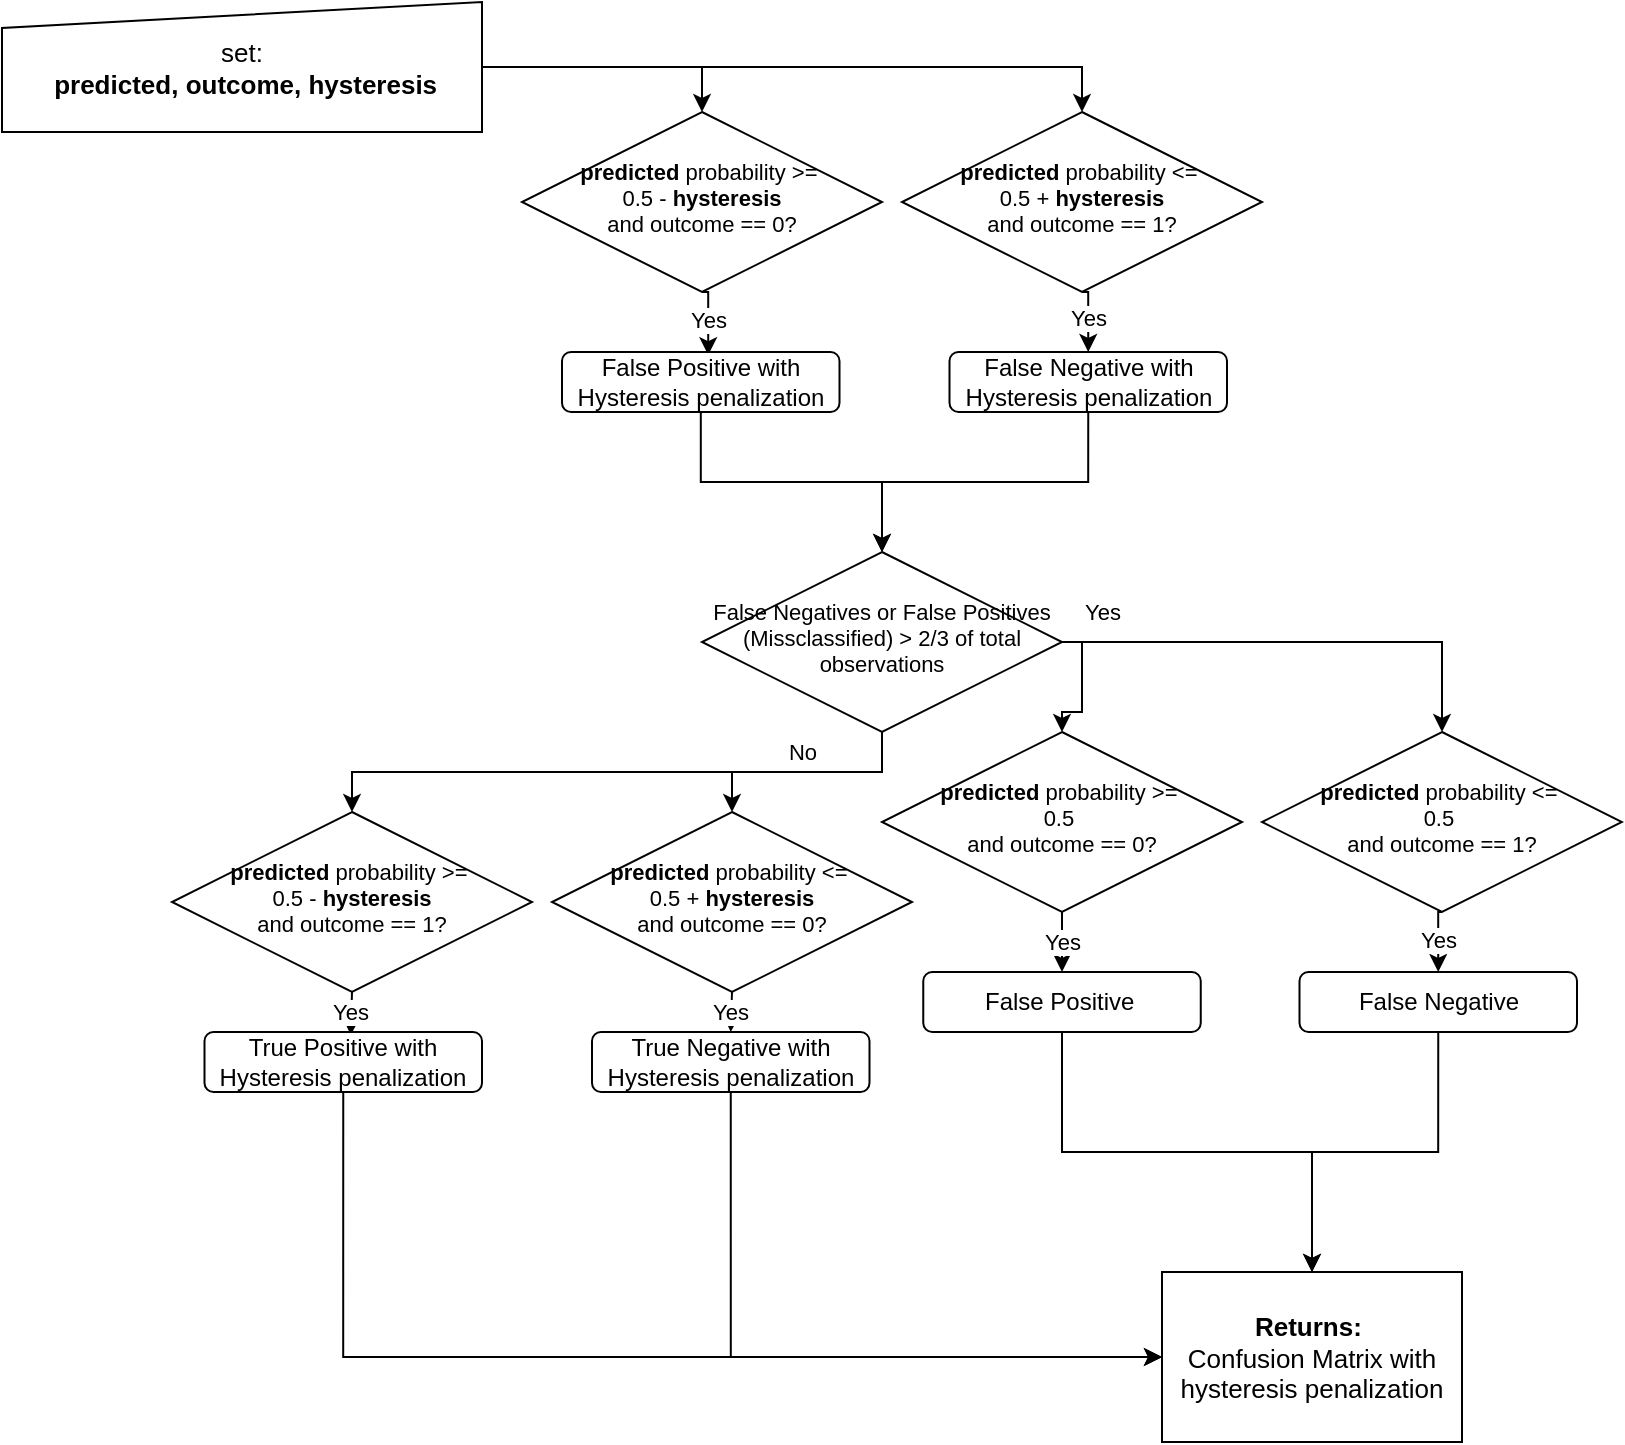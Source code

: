 <mxfile version="13.2.4" type="device"><diagram id="C5RBs43oDa-KdzZeNtuy" name="Page-1"><mxGraphModel dx="2170" dy="1083" grid="1" gridSize="10" guides="1" tooltips="1" connect="1" arrows="1" fold="1" page="1" pageScale="1" pageWidth="827" pageHeight="1169" math="0" shadow="0"><root><mxCell id="WIyWlLk6GJQsqaUBKTNV-0"/><mxCell id="WIyWlLk6GJQsqaUBKTNV-1" parent="WIyWlLk6GJQsqaUBKTNV-0"/><mxCell id="ZAXd9lhqLEPcISf-qFOi-10" style="edgeStyle=orthogonalEdgeStyle;rounded=0;orthogonalLoop=1;jettySize=auto;html=1;exitX=1;exitY=0.5;exitDx=0;exitDy=0;entryX=0.5;entryY=0;entryDx=0;entryDy=0;" edge="1" parent="WIyWlLk6GJQsqaUBKTNV-1" source="8WE-vLWHlXOwc0lJWA4Y-4" target="ZAXd9lhqLEPcISf-qFOi-7"><mxGeometry relative="1" as="geometry"/></mxCell><mxCell id="ZAXd9lhqLEPcISf-qFOi-11" style="edgeStyle=orthogonalEdgeStyle;rounded=0;orthogonalLoop=1;jettySize=auto;html=1;entryX=0.5;entryY=0;entryDx=0;entryDy=0;" edge="1" parent="WIyWlLk6GJQsqaUBKTNV-1" source="8WE-vLWHlXOwc0lJWA4Y-4" target="ZAXd9lhqLEPcISf-qFOi-9"><mxGeometry relative="1" as="geometry"/></mxCell><mxCell id="8WE-vLWHlXOwc0lJWA4Y-4" value="&lt;font style=&quot;font-size: 13px&quot;&gt;set:&lt;br&gt;&amp;nbsp;&lt;b&gt;predicted, outcome, hysteresis&lt;/b&gt;&lt;/font&gt;" style="shape=manualInput;whiteSpace=wrap;html=1;rounded=0;comic=0;spacing=1;size=13;fontSize=13;" parent="WIyWlLk6GJQsqaUBKTNV-1" vertex="1"><mxGeometry x="10" y="15" width="240" height="65" as="geometry"/></mxCell><mxCell id="ZAXd9lhqLEPcISf-qFOi-21" style="edgeStyle=orthogonalEdgeStyle;rounded=0;orthogonalLoop=1;jettySize=auto;html=1;exitX=1;exitY=0.5;exitDx=0;exitDy=0;entryX=0.5;entryY=0;entryDx=0;entryDy=0;" edge="1" parent="WIyWlLk6GJQsqaUBKTNV-1" source="8WE-vLWHlXOwc0lJWA4Y-12" target="ZAXd9lhqLEPcISf-qFOi-19"><mxGeometry relative="1" as="geometry"><Array as="points"><mxPoint x="550" y="335"/><mxPoint x="550" y="370"/><mxPoint x="540" y="370"/></Array></mxGeometry></mxCell><mxCell id="ZAXd9lhqLEPcISf-qFOi-29" value="No" style="edgeStyle=orthogonalEdgeStyle;rounded=0;orthogonalLoop=1;jettySize=auto;html=1;exitX=0.5;exitY=1;exitDx=0;exitDy=0;entryX=0.5;entryY=0;entryDx=0;entryDy=0;" edge="1" parent="WIyWlLk6GJQsqaUBKTNV-1" source="8WE-vLWHlXOwc0lJWA4Y-12" target="ZAXd9lhqLEPcISf-qFOi-24"><mxGeometry x="-0.607" y="-10" relative="1" as="geometry"><mxPoint as="offset"/></mxGeometry></mxCell><mxCell id="ZAXd9lhqLEPcISf-qFOi-31" value="Yes" style="edgeStyle=orthogonalEdgeStyle;rounded=0;orthogonalLoop=1;jettySize=auto;html=1;entryX=0.5;entryY=0;entryDx=0;entryDy=0;" edge="1" parent="WIyWlLk6GJQsqaUBKTNV-1" source="8WE-vLWHlXOwc0lJWA4Y-12" target="ZAXd9lhqLEPcISf-qFOi-20"><mxGeometry x="-0.83" y="15" relative="1" as="geometry"><mxPoint as="offset"/></mxGeometry></mxCell><mxCell id="ZAXd9lhqLEPcISf-qFOi-37" style="edgeStyle=orthogonalEdgeStyle;rounded=0;orthogonalLoop=1;jettySize=auto;html=1;exitX=0.5;exitY=1;exitDx=0;exitDy=0;" edge="1" parent="WIyWlLk6GJQsqaUBKTNV-1" source="8WE-vLWHlXOwc0lJWA4Y-12" target="ZAXd9lhqLEPcISf-qFOi-26"><mxGeometry relative="1" as="geometry"/></mxCell><mxCell id="8WE-vLWHlXOwc0lJWA4Y-12" value="False Negatives or False Positives (Missclassified) &amp;gt; 2/3 of total observations" style="rhombus;whiteSpace=wrap;html=1;shadow=0;fontFamily=Helvetica;fontSize=11;align=center;strokeWidth=1;spacing=6;spacingTop=-4;" parent="WIyWlLk6GJQsqaUBKTNV-1" vertex="1"><mxGeometry x="360" y="290" width="180" height="90" as="geometry"/></mxCell><mxCell id="8WE-vLWHlXOwc0lJWA4Y-49" value="&lt;font style=&quot;font-size: 13px&quot;&gt;&lt;b style=&quot;font-size: 13px&quot;&gt;Returns:&amp;nbsp;&lt;br style=&quot;font-size: 13px&quot;&gt;&lt;/b&gt;Confusion Matrix with hysteresis penalization&lt;br&gt;&lt;/font&gt;" style="rounded=0;whiteSpace=wrap;html=1;comic=0;fontSize=13;" parent="WIyWlLk6GJQsqaUBKTNV-1" vertex="1"><mxGeometry x="590" y="650" width="150" height="85" as="geometry"/></mxCell><mxCell id="ZAXd9lhqLEPcISf-qFOi-14" value="Yes" style="edgeStyle=orthogonalEdgeStyle;rounded=0;orthogonalLoop=1;jettySize=auto;html=1;exitX=0.5;exitY=1;exitDx=0;exitDy=0;entryX=0.527;entryY=0.052;entryDx=0;entryDy=0;entryPerimeter=0;" edge="1" parent="WIyWlLk6GJQsqaUBKTNV-1" source="ZAXd9lhqLEPcISf-qFOi-7" target="ZAXd9lhqLEPcISf-qFOi-13"><mxGeometry relative="1" as="geometry"/></mxCell><mxCell id="ZAXd9lhqLEPcISf-qFOi-7" value="&lt;b&gt;predicted&lt;/b&gt; probability &amp;gt;=&amp;nbsp;&lt;br&gt;0.5 - &lt;b&gt;hysteresis&lt;br&gt;&lt;/b&gt;and outcome == 0?" style="rhombus;whiteSpace=wrap;html=1;shadow=0;fontFamily=Helvetica;fontSize=11;align=center;strokeWidth=1;spacing=6;spacingTop=-4;" vertex="1" parent="WIyWlLk6GJQsqaUBKTNV-1"><mxGeometry x="270" y="70" width="180" height="90" as="geometry"/></mxCell><mxCell id="ZAXd9lhqLEPcISf-qFOi-16" value="Yes" style="edgeStyle=orthogonalEdgeStyle;rounded=0;orthogonalLoop=1;jettySize=auto;html=1;exitX=0.5;exitY=1;exitDx=0;exitDy=0;entryX=0.5;entryY=0;entryDx=0;entryDy=0;" edge="1" parent="WIyWlLk6GJQsqaUBKTNV-1" source="ZAXd9lhqLEPcISf-qFOi-9" target="ZAXd9lhqLEPcISf-qFOi-15"><mxGeometry relative="1" as="geometry"/></mxCell><mxCell id="ZAXd9lhqLEPcISf-qFOi-9" value="&lt;b&gt;predicted&lt;/b&gt; probability &amp;lt;=&amp;nbsp;&lt;br&gt;0.5 +&amp;nbsp;&lt;b&gt;hysteresis&lt;br&gt;&lt;/b&gt;and outcome == 1?" style="rhombus;whiteSpace=wrap;html=1;shadow=0;fontFamily=Helvetica;fontSize=11;align=center;strokeWidth=1;spacing=6;spacingTop=-4;" vertex="1" parent="WIyWlLk6GJQsqaUBKTNV-1"><mxGeometry x="460" y="70" width="180" height="90" as="geometry"/></mxCell><mxCell id="ZAXd9lhqLEPcISf-qFOi-18" style="edgeStyle=orthogonalEdgeStyle;rounded=0;orthogonalLoop=1;jettySize=auto;html=1;entryX=0.5;entryY=0;entryDx=0;entryDy=0;" edge="1" parent="WIyWlLk6GJQsqaUBKTNV-1" source="ZAXd9lhqLEPcISf-qFOi-13" target="8WE-vLWHlXOwc0lJWA4Y-12"><mxGeometry relative="1" as="geometry"/></mxCell><mxCell id="ZAXd9lhqLEPcISf-qFOi-13" value="False Positive with Hysteresis penalization" style="rounded=1;whiteSpace=wrap;html=1;fontSize=12;glass=0;strokeWidth=1;shadow=0;" vertex="1" parent="WIyWlLk6GJQsqaUBKTNV-1"><mxGeometry x="290" y="190" width="138.75" height="30" as="geometry"/></mxCell><mxCell id="ZAXd9lhqLEPcISf-qFOi-17" style="edgeStyle=orthogonalEdgeStyle;rounded=0;orthogonalLoop=1;jettySize=auto;html=1;exitX=0.5;exitY=1;exitDx=0;exitDy=0;entryX=0.5;entryY=0;entryDx=0;entryDy=0;" edge="1" parent="WIyWlLk6GJQsqaUBKTNV-1" source="ZAXd9lhqLEPcISf-qFOi-15" target="8WE-vLWHlXOwc0lJWA4Y-12"><mxGeometry relative="1" as="geometry"/></mxCell><mxCell id="ZAXd9lhqLEPcISf-qFOi-15" value="False Negative with Hysteresis penalization" style="rounded=1;whiteSpace=wrap;html=1;fontSize=12;glass=0;strokeWidth=1;shadow=0;" vertex="1" parent="WIyWlLk6GJQsqaUBKTNV-1"><mxGeometry x="483.75" y="190" width="138.75" height="30" as="geometry"/></mxCell><mxCell id="ZAXd9lhqLEPcISf-qFOi-34" value="Yes" style="edgeStyle=orthogonalEdgeStyle;rounded=0;orthogonalLoop=1;jettySize=auto;html=1;exitX=0.5;exitY=1;exitDx=0;exitDy=0;entryX=0.5;entryY=0;entryDx=0;entryDy=0;" edge="1" parent="WIyWlLk6GJQsqaUBKTNV-1" source="ZAXd9lhqLEPcISf-qFOi-19" target="ZAXd9lhqLEPcISf-qFOi-32"><mxGeometry relative="1" as="geometry"/></mxCell><mxCell id="ZAXd9lhqLEPcISf-qFOi-19" value="&lt;b&gt;predicted&lt;/b&gt; probability &amp;gt;=&amp;nbsp;&lt;br&gt;0.5&amp;nbsp;&lt;b&gt;&lt;br&gt;&lt;/b&gt;and outcome == 0?" style="rhombus;whiteSpace=wrap;html=1;shadow=0;fontFamily=Helvetica;fontSize=11;align=center;strokeWidth=1;spacing=6;spacingTop=-4;" vertex="1" parent="WIyWlLk6GJQsqaUBKTNV-1"><mxGeometry x="450" y="380" width="180" height="90" as="geometry"/></mxCell><mxCell id="ZAXd9lhqLEPcISf-qFOi-35" value="Yes" style="edgeStyle=orthogonalEdgeStyle;rounded=0;orthogonalLoop=1;jettySize=auto;html=1;exitX=0.5;exitY=1;exitDx=0;exitDy=0;entryX=0.5;entryY=0;entryDx=0;entryDy=0;" edge="1" parent="WIyWlLk6GJQsqaUBKTNV-1" source="ZAXd9lhqLEPcISf-qFOi-20" target="ZAXd9lhqLEPcISf-qFOi-33"><mxGeometry relative="1" as="geometry"/></mxCell><mxCell id="ZAXd9lhqLEPcISf-qFOi-20" value="&lt;b&gt;predicted&lt;/b&gt; probability &amp;lt;=&amp;nbsp;&lt;br&gt;0.5&amp;nbsp;&lt;b&gt;&lt;br&gt;&lt;/b&gt;and outcome == 1?" style="rhombus;whiteSpace=wrap;html=1;shadow=0;fontFamily=Helvetica;fontSize=11;align=center;strokeWidth=1;spacing=6;spacingTop=-4;" vertex="1" parent="WIyWlLk6GJQsqaUBKTNV-1"><mxGeometry x="640" y="380" width="180" height="90" as="geometry"/></mxCell><mxCell id="ZAXd9lhqLEPcISf-qFOi-23" value="Yes" style="edgeStyle=orthogonalEdgeStyle;rounded=0;orthogonalLoop=1;jettySize=auto;html=1;exitX=0.5;exitY=1;exitDx=0;exitDy=0;entryX=0.527;entryY=0.052;entryDx=0;entryDy=0;entryPerimeter=0;" edge="1" parent="WIyWlLk6GJQsqaUBKTNV-1" source="ZAXd9lhqLEPcISf-qFOi-24" target="ZAXd9lhqLEPcISf-qFOi-27"><mxGeometry relative="1" as="geometry"/></mxCell><mxCell id="ZAXd9lhqLEPcISf-qFOi-24" value="&lt;b&gt;predicted&lt;/b&gt; probability &amp;gt;=&amp;nbsp;&lt;br&gt;0.5 - &lt;b&gt;hysteresis&lt;br&gt;&lt;/b&gt;and outcome == 1?" style="rhombus;whiteSpace=wrap;html=1;shadow=0;fontFamily=Helvetica;fontSize=11;align=center;strokeWidth=1;spacing=6;spacingTop=-4;" vertex="1" parent="WIyWlLk6GJQsqaUBKTNV-1"><mxGeometry x="95" y="420" width="180" height="90" as="geometry"/></mxCell><mxCell id="ZAXd9lhqLEPcISf-qFOi-25" value="Yes" style="edgeStyle=orthogonalEdgeStyle;rounded=0;orthogonalLoop=1;jettySize=auto;html=1;exitX=0.5;exitY=1;exitDx=0;exitDy=0;entryX=0.5;entryY=0;entryDx=0;entryDy=0;" edge="1" parent="WIyWlLk6GJQsqaUBKTNV-1" source="ZAXd9lhqLEPcISf-qFOi-26" target="ZAXd9lhqLEPcISf-qFOi-28"><mxGeometry relative="1" as="geometry"/></mxCell><mxCell id="ZAXd9lhqLEPcISf-qFOi-26" value="&lt;b&gt;predicted&lt;/b&gt; probability &amp;lt;=&amp;nbsp;&lt;br&gt;0.5 +&amp;nbsp;&lt;b&gt;hysteresis&lt;br&gt;&lt;/b&gt;and outcome == 0?" style="rhombus;whiteSpace=wrap;html=1;shadow=0;fontFamily=Helvetica;fontSize=11;align=center;strokeWidth=1;spacing=6;spacingTop=-4;" vertex="1" parent="WIyWlLk6GJQsqaUBKTNV-1"><mxGeometry x="285" y="420" width="180" height="90" as="geometry"/></mxCell><mxCell id="ZAXd9lhqLEPcISf-qFOi-36" style="edgeStyle=orthogonalEdgeStyle;rounded=0;orthogonalLoop=1;jettySize=auto;html=1;exitX=0.5;exitY=1;exitDx=0;exitDy=0;entryX=0;entryY=0.5;entryDx=0;entryDy=0;" edge="1" parent="WIyWlLk6GJQsqaUBKTNV-1" source="ZAXd9lhqLEPcISf-qFOi-27" target="8WE-vLWHlXOwc0lJWA4Y-49"><mxGeometry relative="1" as="geometry"/></mxCell><mxCell id="ZAXd9lhqLEPcISf-qFOi-27" value="True Positive with Hysteresis penalization" style="rounded=1;whiteSpace=wrap;html=1;fontSize=12;glass=0;strokeWidth=1;shadow=0;" vertex="1" parent="WIyWlLk6GJQsqaUBKTNV-1"><mxGeometry x="111.25" y="530" width="138.75" height="30" as="geometry"/></mxCell><mxCell id="ZAXd9lhqLEPcISf-qFOi-38" style="edgeStyle=orthogonalEdgeStyle;rounded=0;orthogonalLoop=1;jettySize=auto;html=1;exitX=0.5;exitY=1;exitDx=0;exitDy=0;entryX=0;entryY=0.5;entryDx=0;entryDy=0;" edge="1" parent="WIyWlLk6GJQsqaUBKTNV-1" source="ZAXd9lhqLEPcISf-qFOi-28" target="8WE-vLWHlXOwc0lJWA4Y-49"><mxGeometry relative="1" as="geometry"/></mxCell><mxCell id="ZAXd9lhqLEPcISf-qFOi-28" value="True Negative with Hysteresis penalization" style="rounded=1;whiteSpace=wrap;html=1;fontSize=12;glass=0;strokeWidth=1;shadow=0;" vertex="1" parent="WIyWlLk6GJQsqaUBKTNV-1"><mxGeometry x="305" y="530" width="138.75" height="30" as="geometry"/></mxCell><mxCell id="ZAXd9lhqLEPcISf-qFOi-39" style="edgeStyle=orthogonalEdgeStyle;rounded=0;orthogonalLoop=1;jettySize=auto;html=1;exitX=0.5;exitY=1;exitDx=0;exitDy=0;" edge="1" parent="WIyWlLk6GJQsqaUBKTNV-1" source="ZAXd9lhqLEPcISf-qFOi-32" target="8WE-vLWHlXOwc0lJWA4Y-49"><mxGeometry relative="1" as="geometry"/></mxCell><mxCell id="ZAXd9lhqLEPcISf-qFOi-32" value="False Positive&amp;nbsp;" style="rounded=1;whiteSpace=wrap;html=1;fontSize=12;glass=0;strokeWidth=1;shadow=0;" vertex="1" parent="WIyWlLk6GJQsqaUBKTNV-1"><mxGeometry x="470.63" y="500" width="138.75" height="30" as="geometry"/></mxCell><mxCell id="ZAXd9lhqLEPcISf-qFOi-40" style="edgeStyle=orthogonalEdgeStyle;rounded=0;orthogonalLoop=1;jettySize=auto;html=1;exitX=0.5;exitY=1;exitDx=0;exitDy=0;entryX=0.5;entryY=0;entryDx=0;entryDy=0;" edge="1" parent="WIyWlLk6GJQsqaUBKTNV-1" source="ZAXd9lhqLEPcISf-qFOi-33" target="8WE-vLWHlXOwc0lJWA4Y-49"><mxGeometry relative="1" as="geometry"/></mxCell><mxCell id="ZAXd9lhqLEPcISf-qFOi-33" value="False Negative" style="rounded=1;whiteSpace=wrap;html=1;fontSize=12;glass=0;strokeWidth=1;shadow=0;" vertex="1" parent="WIyWlLk6GJQsqaUBKTNV-1"><mxGeometry x="658.75" y="500" width="138.75" height="30" as="geometry"/></mxCell></root></mxGraphModel></diagram></mxfile>